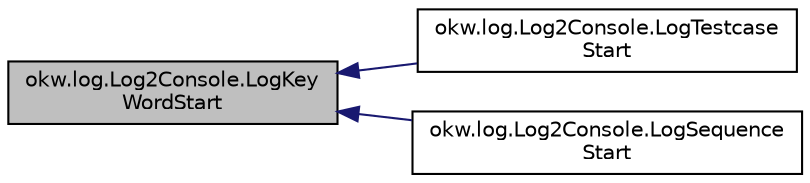 digraph "okw.log.Log2Console.LogKeyWordStart"
{
 // INTERACTIVE_SVG=YES
  edge [fontname="Helvetica",fontsize="10",labelfontname="Helvetica",labelfontsize="10"];
  node [fontname="Helvetica",fontsize="10",shape=record];
  rankdir="LR";
  Node106 [label="okw.log.Log2Console.LogKey\lWordStart",height=0.2,width=0.4,color="black", fillcolor="grey75", style="filled", fontcolor="black"];
  Node106 -> Node107 [dir="back",color="midnightblue",fontsize="10",style="solid",fontname="Helvetica"];
  Node107 [label="okw.log.Log2Console.LogTestcase\lStart",height=0.2,width=0.4,color="black", fillcolor="white", style="filled",URL="$classokw_1_1log_1_1_log2_console.html#ab54c67895506d0e6786be1b7c4f1ac78",tooltip="LogTestcaseStart: "];
  Node106 -> Node108 [dir="back",color="midnightblue",fontsize="10",style="solid",fontname="Helvetica"];
  Node108 [label="okw.log.Log2Console.LogSequence\lStart",height=0.2,width=0.4,color="black", fillcolor="white", style="filled",URL="$classokw_1_1log_1_1_log2_console.html#a9ec829b2c64f226a7de1d6a8c0ec468f"];
}
